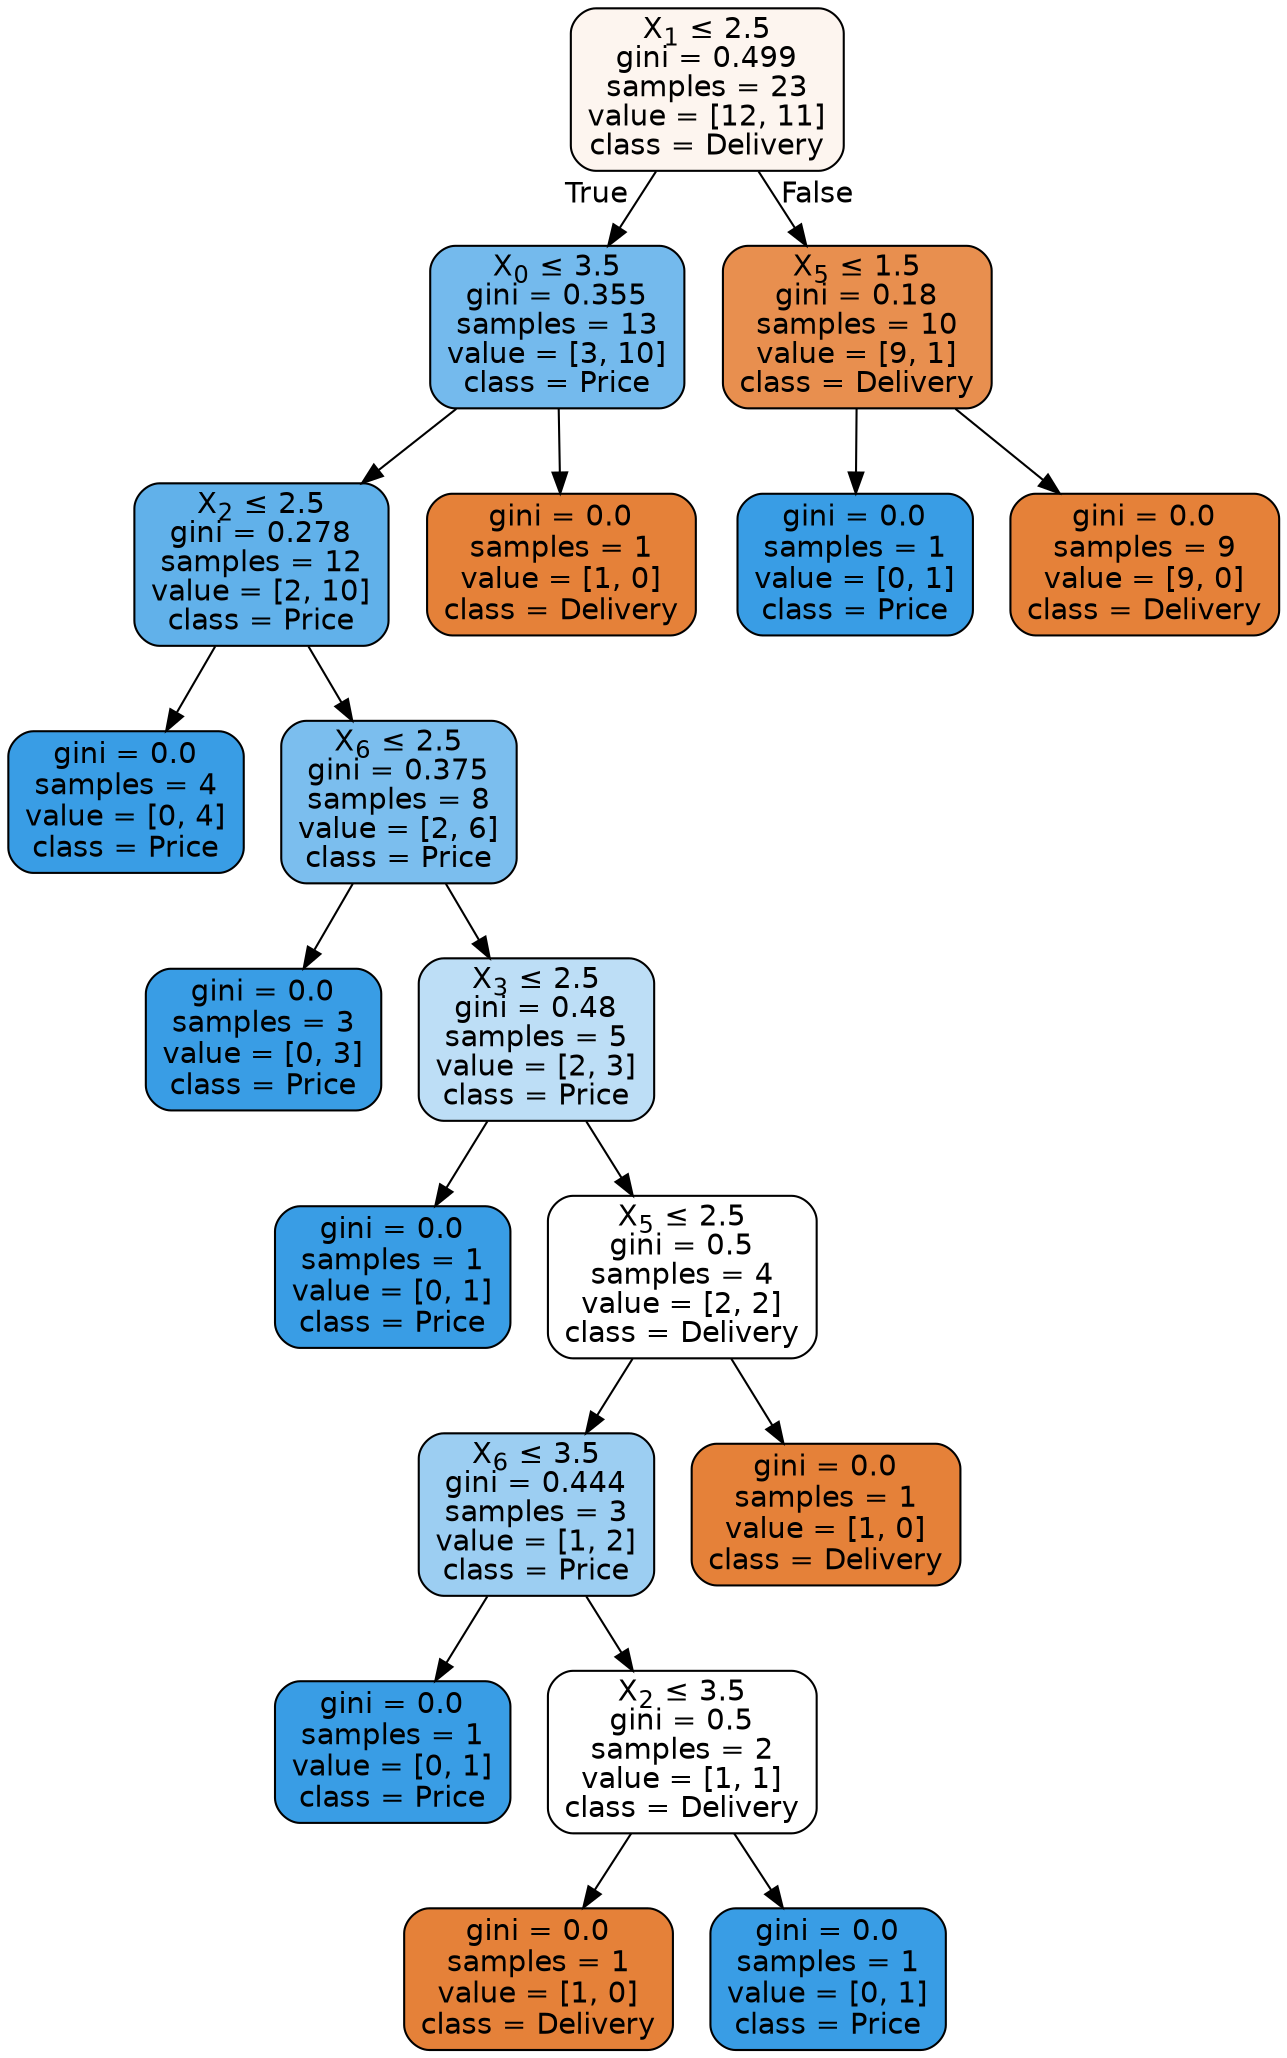 digraph Tree {
node [shape=box, style="filled, rounded", color="black", fontname=helvetica] ;
edge [fontname=helvetica] ;
0 [label=<X<SUB>1</SUB> &le; 2.5<br/>gini = 0.499<br/>samples = 23<br/>value = [12, 11]<br/>class = Delivery>, fillcolor="#fdf5ef"] ;
1 [label=<X<SUB>0</SUB> &le; 3.5<br/>gini = 0.355<br/>samples = 13<br/>value = [3, 10]<br/>class = Price>, fillcolor="#74baed"] ;
0 -> 1 [labeldistance=2.5, labelangle=45, headlabel="True"] ;
2 [label=<X<SUB>2</SUB> &le; 2.5<br/>gini = 0.278<br/>samples = 12<br/>value = [2, 10]<br/>class = Price>, fillcolor="#61b1ea"] ;
1 -> 2 ;
3 [label=<gini = 0.0<br/>samples = 4<br/>value = [0, 4]<br/>class = Price>, fillcolor="#399de5"] ;
2 -> 3 ;
4 [label=<X<SUB>6</SUB> &le; 2.5<br/>gini = 0.375<br/>samples = 8<br/>value = [2, 6]<br/>class = Price>, fillcolor="#7bbeee"] ;
2 -> 4 ;
5 [label=<gini = 0.0<br/>samples = 3<br/>value = [0, 3]<br/>class = Price>, fillcolor="#399de5"] ;
4 -> 5 ;
6 [label=<X<SUB>3</SUB> &le; 2.5<br/>gini = 0.48<br/>samples = 5<br/>value = [2, 3]<br/>class = Price>, fillcolor="#bddef6"] ;
4 -> 6 ;
7 [label=<gini = 0.0<br/>samples = 1<br/>value = [0, 1]<br/>class = Price>, fillcolor="#399de5"] ;
6 -> 7 ;
8 [label=<X<SUB>5</SUB> &le; 2.5<br/>gini = 0.5<br/>samples = 4<br/>value = [2, 2]<br/>class = Delivery>, fillcolor="#ffffff"] ;
6 -> 8 ;
9 [label=<X<SUB>6</SUB> &le; 3.5<br/>gini = 0.444<br/>samples = 3<br/>value = [1, 2]<br/>class = Price>, fillcolor="#9ccef2"] ;
8 -> 9 ;
10 [label=<gini = 0.0<br/>samples = 1<br/>value = [0, 1]<br/>class = Price>, fillcolor="#399de5"] ;
9 -> 10 ;
11 [label=<X<SUB>2</SUB> &le; 3.5<br/>gini = 0.5<br/>samples = 2<br/>value = [1, 1]<br/>class = Delivery>, fillcolor="#ffffff"] ;
9 -> 11 ;
12 [label=<gini = 0.0<br/>samples = 1<br/>value = [1, 0]<br/>class = Delivery>, fillcolor="#e58139"] ;
11 -> 12 ;
13 [label=<gini = 0.0<br/>samples = 1<br/>value = [0, 1]<br/>class = Price>, fillcolor="#399de5"] ;
11 -> 13 ;
14 [label=<gini = 0.0<br/>samples = 1<br/>value = [1, 0]<br/>class = Delivery>, fillcolor="#e58139"] ;
8 -> 14 ;
15 [label=<gini = 0.0<br/>samples = 1<br/>value = [1, 0]<br/>class = Delivery>, fillcolor="#e58139"] ;
1 -> 15 ;
16 [label=<X<SUB>5</SUB> &le; 1.5<br/>gini = 0.18<br/>samples = 10<br/>value = [9, 1]<br/>class = Delivery>, fillcolor="#e88f4f"] ;
0 -> 16 [labeldistance=2.5, labelangle=-45, headlabel="False"] ;
17 [label=<gini = 0.0<br/>samples = 1<br/>value = [0, 1]<br/>class = Price>, fillcolor="#399de5"] ;
16 -> 17 ;
18 [label=<gini = 0.0<br/>samples = 9<br/>value = [9, 0]<br/>class = Delivery>, fillcolor="#e58139"] ;
16 -> 18 ;
}